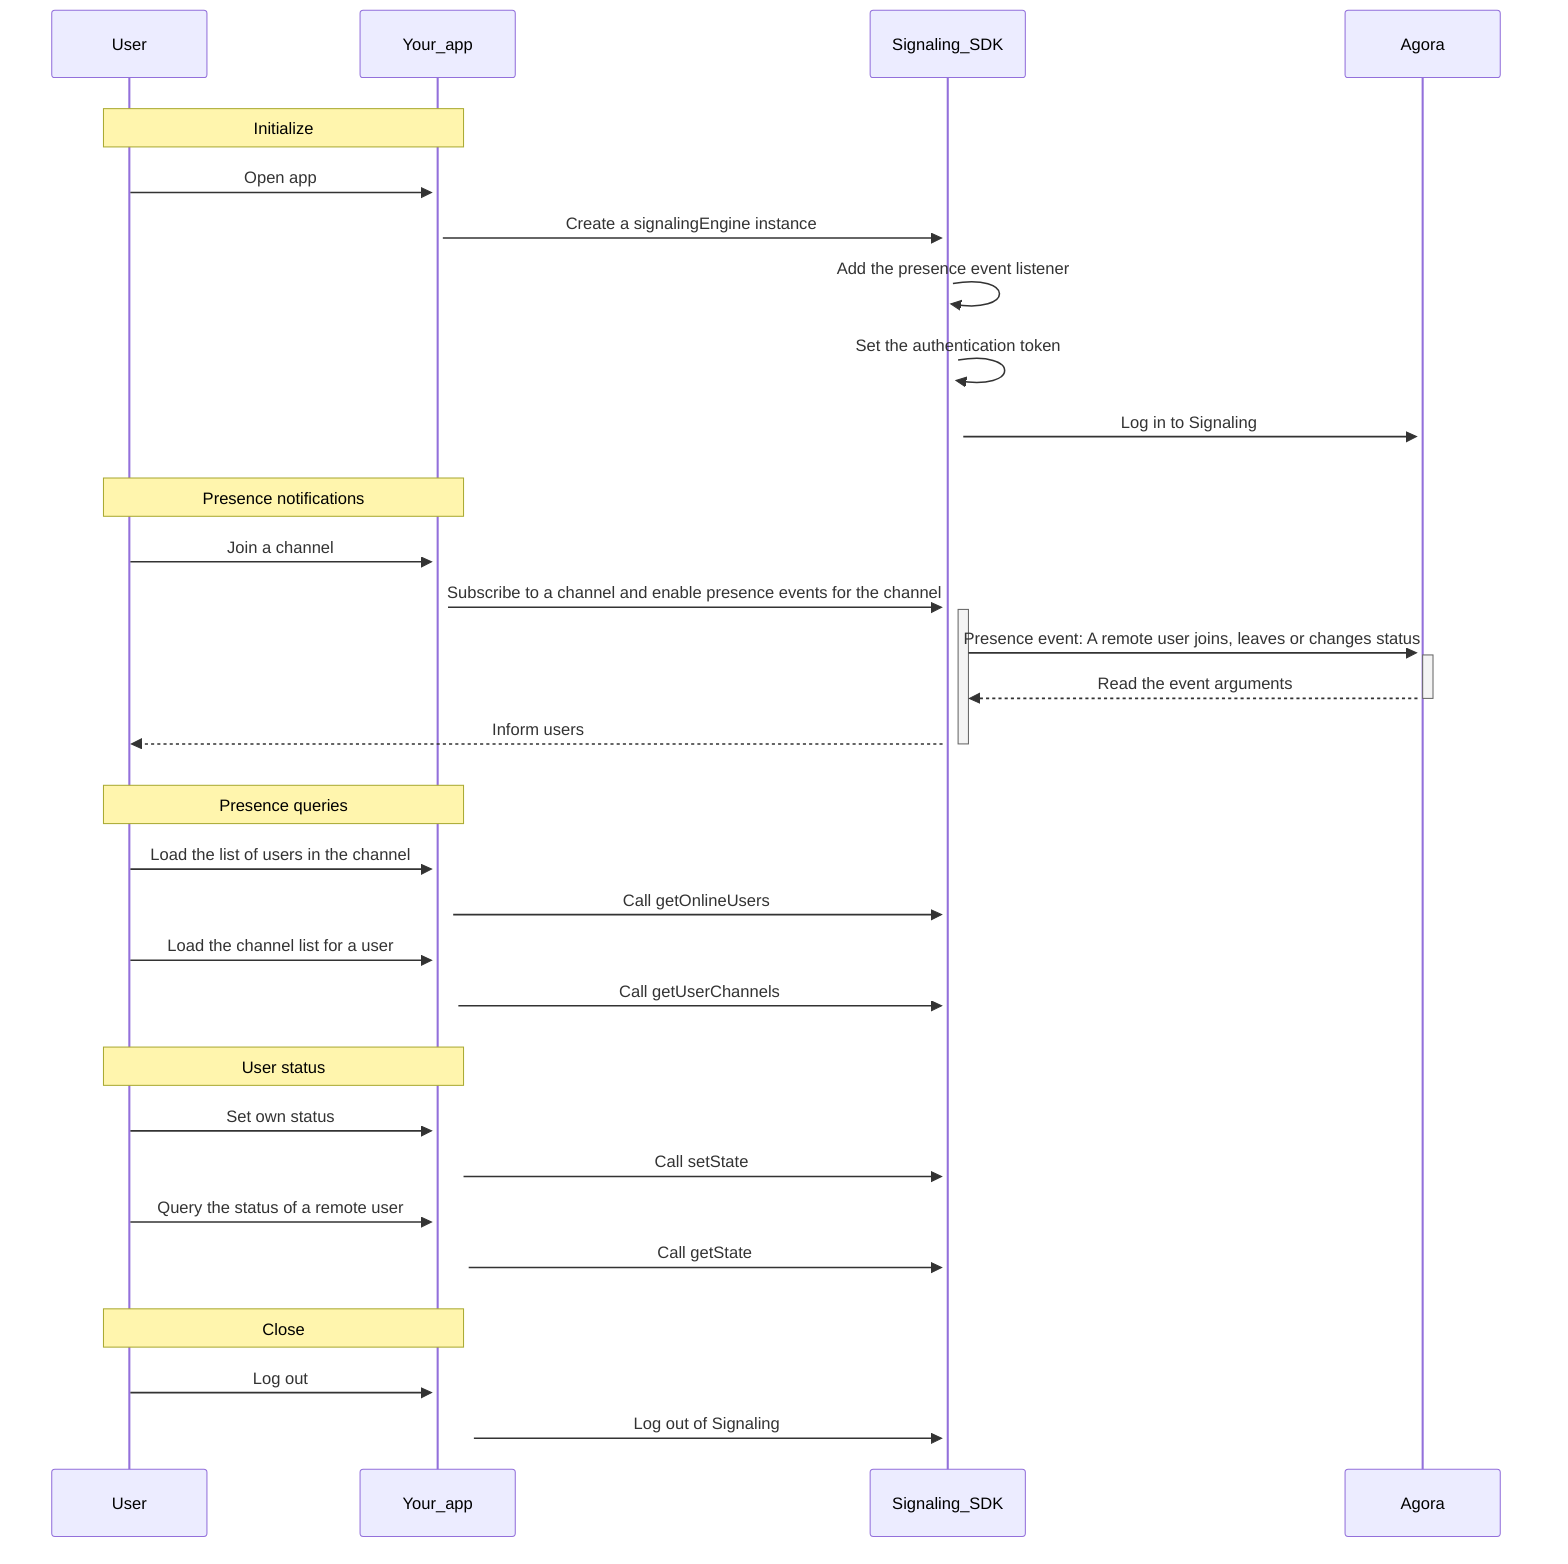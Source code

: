 sequenceDiagram
    participant User
    participant Your_app
    participant Signaling_SDK
    participant Agora

    rect rgb(255, 255, 255)
    note over User, Your_app: Initialize
        User->>+Your_app: Open app
        Your_app->>+Signaling_SDK: Create a signalingEngine instance
        Signaling_SDK->>+Signaling_SDK: Add the presence event listener
        Signaling_SDK->>+Signaling_SDK: Set the authentication token
        Signaling_SDK->>+Agora: Log in to Signaling
    end

    rect rgb(255, 255, 255)
    note over User, Your_app: Presence notifications
        User->>+Your_app: Join a channel
        Your_app->>+Signaling_SDK: Subscribe to a channel and enable presence events for the channel
        Signaling_SDK->>+Agora: Presence event: A remote user joins, leaves or changes status
        Agora-->>-Signaling_SDK: Read the event arguments
        Signaling_SDK-->>-User: Inform users
    end

    rect rgb(255, 255, 255)
    note over User, Your_app: Presence queries
        User->>+Your_app: Load the list of users in the channel
        Your_app->>+Signaling_SDK: Call getOnlineUsers
        User->>+Your_app: Load the channel list for a user
        Your_app->>+Signaling_SDK: Call getUserChannels
    end

    rect rgb(255, 255, 255)
    note over User, Your_app: User status
        User->>+Your_app: Set own status
        Your_app->>+Signaling_SDK: Call setState
        User->>+Your_app: Query the status of a remote user
        Your_app->>+Signaling_SDK: Call getState
    end

    rect rgb(255, 255, 255)
    note over User, Your_app: Close
        User->>+Your_app: Log out
        Your_app->>+Signaling_SDK: Log out of Signaling
    end